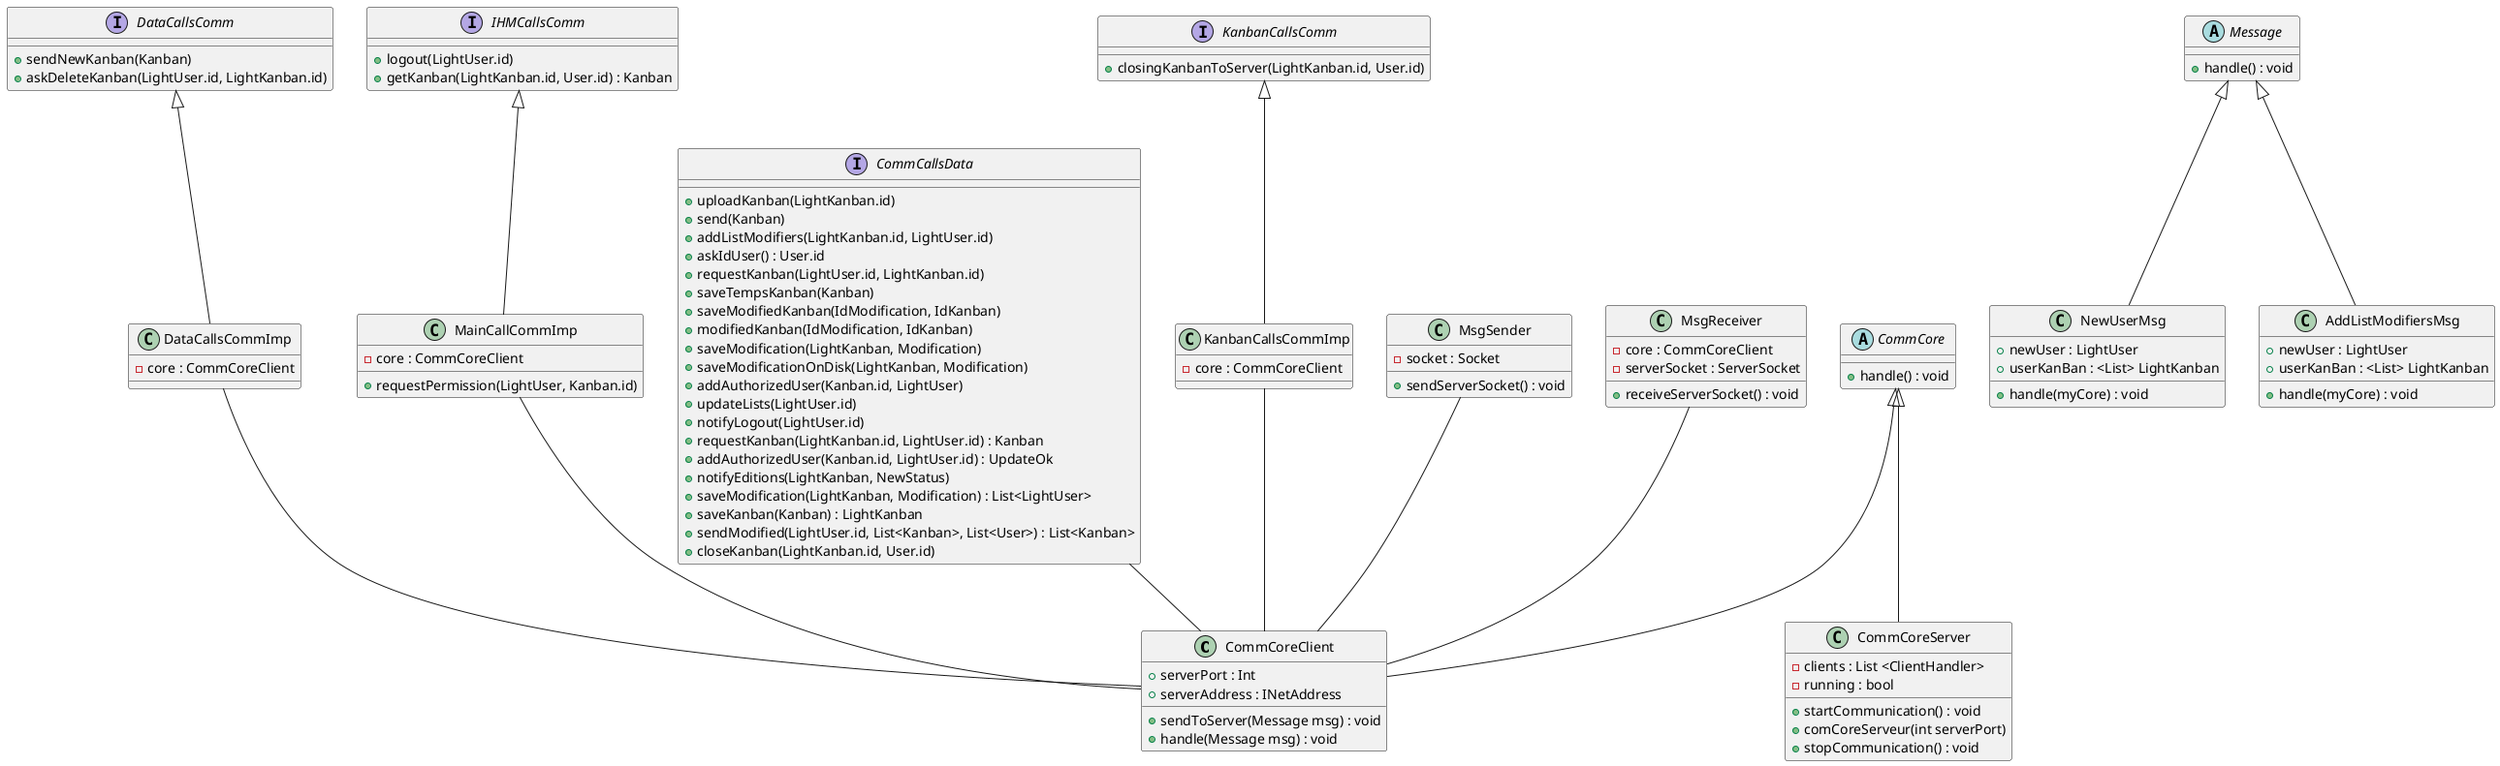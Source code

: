 @startuml Comm

' --- Définition des classes ---
class CommCoreClient {
    + sendToServer(Message msg) : void
    + serverPort : Int
    + serverAddress : INetAddress
    + handle(Message msg) : void
     
} 
 
class CommCoreServer {
    - clients : List <ClientHandler>
    - running : bool
    + startCommunication() : void
    + comCoreServeur(int serverPort)
    + stopCommunication() : void
} 
 
abstract class Message {
    + handle() : void
}

abstract class CommCore {
    + handle() : void
}

class NewUserMsg {
    + newUser : LightUser
    + userKanBan : <List> LightKanban
    + handle(myCore) : void
}

class  AddListModifiersMsg {
    + newUser : LightUser
    + userKanBan : <List> LightKanban
    + handle(myCore) : void
}

class  DataCallsCommImp {
    - core : CommCoreClient
} 
 
class MainCallCommImp {
    - core : CommCoreClient
    + requestPermission(LightUser, Kanban.id)
}

interface DataCallsComm {
    + sendNewKanban(Kanban)
    + askDeleteKanban(LightUser.id, LightKanban.id)
}

interface IHMCallsComm {
    +logout(LightUser.id)
    + getKanban(LightKanban.id, User.id) : Kanban
}

interface CommCallsData {
    + uploadKanban(LightKanban.id)
    + send(Kanban)
    + addListModifiers(LightKanban.id, LightUser.id)
    + askIdUser() : User.id
    + requestKanban(LightUser.id, LightKanban.id)
    + saveTempsKanban(Kanban)
    + saveModifiedKanban(IdModification, IdKanban)
    + modifiedKanban(IdModification, IdKanban)
    + saveModification(LightKanban, Modification)
    + saveModificationOnDisk(LightKanban, Modification)
    + addAuthorizedUser(Kanban.id, LightUser)
    + updateLists(LightUser.id)
    + notifyLogout(LightUser.id)
    + requestKanban(LightKanban.id, LightUser.id) : Kanban
    + addAuthorizedUser(Kanban.id, LightUser.id) : UpdateOk
    + notifyEditions(LightKanban, NewStatus)
    + saveModification(LightKanban, Modification) : List<LightUser>
    + saveKanban(Kanban) : LightKanban
    + sendModified(LightUser.id, List<Kanban>, List<User>) : List<Kanban>
    + closeKanban(LightKanban.id, User.id)
}

interface KanbanCallsComm {
    + closingKanbanToServer(LightKanban.id, User.id)
}

class KanbanCallsCommImp {
    - core : CommCoreClient
 
} 
 
class MsgSender {
    - socket : Socket
    + sendServerSocket() : void
} 
 
class MsgReceiver {
    - core : CommCoreClient
    - serverSocket : ServerSocket
    + receiveServerSocket() : void
}

' --- Relations possibles ---
MainCallCommImp -- CommCoreClient
DataCallsCommImp -- CommCoreClient
CommCallsData -- CommCoreClient
MsgReceiver -- CommCoreClient
MsgSender -- CommCoreClient
KanbanCallsCommImp -- CommCoreClient



KanbanCallsComm <|-- KanbanCallsCommImp
DataCallsComm <|-- DataCallsCommImp
IHMCallsComm <|-- MainCallCommImp
CommCore <|-- CommCoreClient
CommCore <|-- CommCoreServer
Message <|-- AddListModifiersMsg
Message <|-- NewUserMsg


@enduml